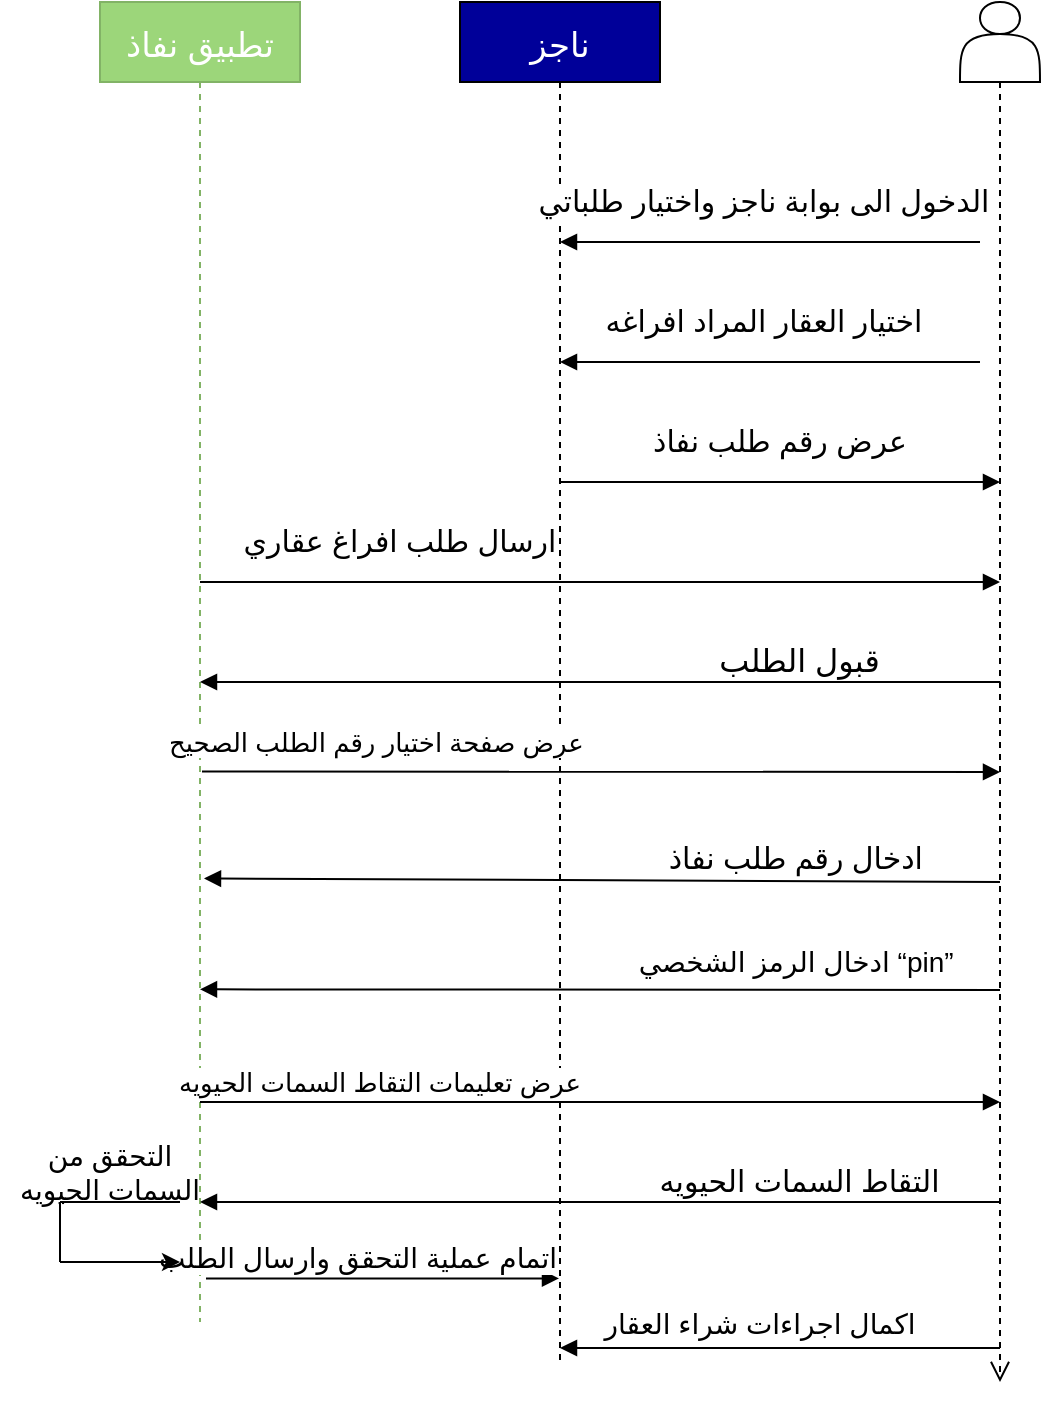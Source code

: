 <mxfile version="20.5.3" type="github">
  <diagram id="41JvZKETDgODBDWOF_u7" name="Page-1">
    <mxGraphModel dx="827" dy="429" grid="1" gridSize="10" guides="1" tooltips="1" connect="1" arrows="1" fold="1" page="1" pageScale="1" pageWidth="827" pageHeight="1169" math="0" shadow="0">
      <root>
        <mxCell id="0" />
        <mxCell id="1" parent="0" />
        <mxCell id="95ry9qHJcQ8EmJLr2vp6-1" value="تطبيق نفاذ" style="shape=umlLifeline;perimeter=lifelinePerimeter;container=1;collapsible=0;recursiveResize=0;rounded=0;shadow=0;strokeWidth=1;fontSize=17;fillColor=#9CD67A;strokeColor=#82b366;fontColor=#FFFFFF;" vertex="1" parent="1">
          <mxGeometry x="120" y="80" width="100" height="660" as="geometry" />
        </mxCell>
        <mxCell id="95ry9qHJcQ8EmJLr2vp6-2" value="ادخال الرمز الشخصي “pin” " style="verticalAlign=bottom;endArrow=block;shadow=0;strokeWidth=1;entryX=0.5;entryY=0.748;entryDx=0;entryDy=0;entryPerimeter=0;fontSize=14;" edge="1" parent="95ry9qHJcQ8EmJLr2vp6-1" target="95ry9qHJcQ8EmJLr2vp6-1">
          <mxGeometry x="-0.5" y="-4" relative="1" as="geometry">
            <mxPoint x="450" y="494" as="sourcePoint" />
            <mxPoint x="50.001" y="460.0" as="targetPoint" />
            <mxPoint as="offset" />
          </mxGeometry>
        </mxCell>
        <mxCell id="95ry9qHJcQ8EmJLr2vp6-3" value="" style="endArrow=none;html=1;rounded=0;fontSize=14;fontColor=#FFFFFF;" edge="1" parent="95ry9qHJcQ8EmJLr2vp6-1">
          <mxGeometry width="50" height="50" relative="1" as="geometry">
            <mxPoint x="-20" y="600" as="sourcePoint" />
            <mxPoint x="40" y="600" as="targetPoint" />
          </mxGeometry>
        </mxCell>
        <mxCell id="95ry9qHJcQ8EmJLr2vp6-21" value="التحقق من السمات الحيويه" style="text;strokeColor=none;fillColor=none;html=1;align=center;verticalAlign=middle;whiteSpace=wrap;rounded=0;fontSize=14;" vertex="1" parent="95ry9qHJcQ8EmJLr2vp6-1">
          <mxGeometry x="-50" y="570" width="110" height="30" as="geometry" />
        </mxCell>
        <mxCell id="95ry9qHJcQ8EmJLr2vp6-4" value="ناجز" style="shape=umlLifeline;perimeter=lifelinePerimeter;container=1;collapsible=0;recursiveResize=0;rounded=0;shadow=0;strokeWidth=1;fillColor=#000099;fontSize=17;fontColor=#FFFFFF;" vertex="1" parent="1">
          <mxGeometry x="300" y="80" width="100" height="680" as="geometry" />
        </mxCell>
        <mxCell id="95ry9qHJcQ8EmJLr2vp6-5" value="قبول الطلب" style="verticalAlign=bottom;endArrow=block;shadow=0;strokeWidth=1;fontSize=16;" edge="1" parent="95ry9qHJcQ8EmJLr2vp6-4">
          <mxGeometry x="-0.499" relative="1" as="geometry">
            <mxPoint x="270.27" y="340.0" as="sourcePoint" />
            <mxPoint x="-129.999" y="340.0" as="targetPoint" />
            <mxPoint as="offset" />
          </mxGeometry>
        </mxCell>
        <mxCell id="95ry9qHJcQ8EmJLr2vp6-6" value="" style="shape=actor;whiteSpace=wrap;html=1;fontSize=16;" vertex="1" parent="1">
          <mxGeometry x="550" y="80" width="40" height="40" as="geometry" />
        </mxCell>
        <mxCell id="95ry9qHJcQ8EmJLr2vp6-7" value="" style="verticalAlign=bottom;endArrow=open;dashed=1;endSize=8;exitX=0.5;exitY=1;shadow=0;strokeWidth=1;exitDx=0;exitDy=0;" edge="1" parent="1" source="95ry9qHJcQ8EmJLr2vp6-6">
          <mxGeometry relative="1" as="geometry">
            <mxPoint x="570" y="770" as="targetPoint" />
            <mxPoint x="590" y="210" as="sourcePoint" />
            <Array as="points" />
          </mxGeometry>
        </mxCell>
        <mxCell id="95ry9qHJcQ8EmJLr2vp6-8" value="" style="edgeStyle=segmentEdgeStyle;endArrow=classic;html=1;rounded=0;fontSize=12;startSize=14;endSize=14;sourcePerimeterSpacing=8;targetPerimeterSpacing=8;curved=1;" edge="1" parent="1" source="95ry9qHJcQ8EmJLr2vp6-1">
          <mxGeometry width="50" height="50" relative="1" as="geometry">
            <mxPoint x="310" y="310" as="sourcePoint" />
            <mxPoint x="170" y="280" as="targetPoint" />
            <Array as="points" />
          </mxGeometry>
        </mxCell>
        <mxCell id="95ry9qHJcQ8EmJLr2vp6-9" value="الدخول الى بوابة ناجز واختيار طلباتي" style="verticalAlign=bottom;endArrow=block;shadow=0;strokeWidth=1;fontSize=15;" edge="1" parent="1" target="95ry9qHJcQ8EmJLr2vp6-4">
          <mxGeometry x="0.03" y="-10" relative="1" as="geometry">
            <mxPoint x="560" y="200" as="sourcePoint" />
            <mxPoint x="380" y="200" as="targetPoint" />
            <mxPoint as="offset" />
          </mxGeometry>
        </mxCell>
        <mxCell id="95ry9qHJcQ8EmJLr2vp6-10" value="ادخال رقم طلب نفاذ " style="verticalAlign=bottom;endArrow=block;shadow=0;strokeWidth=1;entryX=0.52;entryY=0.664;entryDx=0;entryDy=0;entryPerimeter=0;fontSize=15;" edge="1" parent="1" target="95ry9qHJcQ8EmJLr2vp6-1">
          <mxGeometry x="-0.497" y="-1" relative="1" as="geometry">
            <mxPoint x="570" y="520" as="sourcePoint" />
            <mxPoint x="260" y="500" as="targetPoint" />
            <mxPoint as="offset" />
          </mxGeometry>
        </mxCell>
        <mxCell id="95ry9qHJcQ8EmJLr2vp6-11" value="اختيار العقار المراد افراغه" style="verticalAlign=bottom;endArrow=block;shadow=0;strokeWidth=1;fontSize=15;" edge="1" parent="1" target="95ry9qHJcQ8EmJLr2vp6-4">
          <mxGeometry x="0.027" y="-10" relative="1" as="geometry">
            <mxPoint x="560" y="260" as="sourcePoint" />
            <mxPoint x="385" y="260" as="targetPoint" />
            <mxPoint as="offset" />
          </mxGeometry>
        </mxCell>
        <mxCell id="95ry9qHJcQ8EmJLr2vp6-12" value="عرض رقم طلب نفاذ" style="verticalAlign=bottom;endArrow=block;shadow=0;strokeWidth=1;fontSize=15;" edge="1" parent="1">
          <mxGeometry y="10" relative="1" as="geometry">
            <mxPoint x="350" y="320" as="sourcePoint" />
            <mxPoint x="570" y="320" as="targetPoint" />
            <mxPoint as="offset" />
            <Array as="points">
              <mxPoint x="500" y="320" />
            </Array>
          </mxGeometry>
        </mxCell>
        <mxCell id="95ry9qHJcQ8EmJLr2vp6-13" value="ارسال طلب افراغ عقاري" style="verticalAlign=bottom;endArrow=block;shadow=0;strokeWidth=1;fontSize=15;" edge="1" parent="1">
          <mxGeometry x="-0.5" y="10" relative="1" as="geometry">
            <mxPoint x="170" y="370" as="sourcePoint" />
            <mxPoint x="570" y="370" as="targetPoint" />
            <mxPoint as="offset" />
            <Array as="points">
              <mxPoint x="360" y="370" />
            </Array>
          </mxGeometry>
        </mxCell>
        <mxCell id="95ry9qHJcQ8EmJLr2vp6-14" value="عرض تعليمات التقاط السمات الحيويه" style="verticalAlign=bottom;endArrow=block;shadow=0;strokeWidth=1;fontSize=13;" edge="1" parent="1">
          <mxGeometry x="-0.55" relative="1" as="geometry">
            <mxPoint x="170" y="630" as="sourcePoint" />
            <mxPoint x="570" y="630" as="targetPoint" />
            <mxPoint as="offset" />
            <Array as="points" />
          </mxGeometry>
        </mxCell>
        <mxCell id="95ry9qHJcQ8EmJLr2vp6-15" value="التقاط السمات الحيويه" style="verticalAlign=bottom;endArrow=block;shadow=0;strokeWidth=1;fontSize=15;" edge="1" parent="1">
          <mxGeometry x="-0.499" relative="1" as="geometry">
            <mxPoint x="570.27" y="680" as="sourcePoint" />
            <mxPoint x="170.001" y="680" as="targetPoint" />
            <mxPoint as="offset" />
          </mxGeometry>
        </mxCell>
        <mxCell id="95ry9qHJcQ8EmJLr2vp6-16" value="اتمام عملية التحقق وارسال الطلب" style="verticalAlign=bottom;endArrow=block;shadow=0;strokeWidth=1;exitX=0.53;exitY=0.967;exitDx=0;exitDy=0;exitPerimeter=0;fontSize=14;" edge="1" parent="1" source="95ry9qHJcQ8EmJLr2vp6-1" target="95ry9qHJcQ8EmJLr2vp6-4">
          <mxGeometry x="-0.14" relative="1" as="geometry">
            <mxPoint x="170" y="640" as="sourcePoint" />
            <mxPoint x="360" y="718" as="targetPoint" />
            <mxPoint as="offset" />
            <Array as="points" />
          </mxGeometry>
        </mxCell>
        <mxCell id="95ry9qHJcQ8EmJLr2vp6-17" value="اكمال اجراءات شراء العقار" style="verticalAlign=bottom;endArrow=block;shadow=0;strokeWidth=1;fontSize=14;" edge="1" parent="1" target="95ry9qHJcQ8EmJLr2vp6-4">
          <mxGeometry x="0.091" y="-2" relative="1" as="geometry">
            <mxPoint x="570" y="753" as="sourcePoint" />
            <mxPoint x="350" y="800" as="targetPoint" />
            <mxPoint as="offset" />
          </mxGeometry>
        </mxCell>
        <mxCell id="95ry9qHJcQ8EmJLr2vp6-18" value="عرض صفحة اختيار رقم الطلب الصحيح " style="verticalAlign=bottom;endArrow=block;shadow=0;strokeWidth=1;exitX=0.51;exitY=0.583;exitDx=0;exitDy=0;exitPerimeter=0;fontSize=13;" edge="1" parent="1" source="95ry9qHJcQ8EmJLr2vp6-1">
          <mxGeometry x="-0.554" y="5" relative="1" as="geometry">
            <mxPoint x="180" y="380" as="sourcePoint" />
            <mxPoint x="570" y="465" as="targetPoint" />
            <mxPoint as="offset" />
            <Array as="points" />
          </mxGeometry>
        </mxCell>
        <mxCell id="95ry9qHJcQ8EmJLr2vp6-19" value="" style="endArrow=none;html=1;rounded=0;fontSize=14;fontColor=#FFFFFF;" edge="1" parent="1">
          <mxGeometry width="50" height="50" relative="1" as="geometry">
            <mxPoint x="100" y="680" as="sourcePoint" />
            <mxPoint x="100" y="710" as="targetPoint" />
          </mxGeometry>
        </mxCell>
        <mxCell id="95ry9qHJcQ8EmJLr2vp6-20" value="" style="endArrow=classic;html=1;rounded=0;fontSize=14;fontColor=#FFFFFF;" edge="1" parent="1">
          <mxGeometry width="50" height="50" relative="1" as="geometry">
            <mxPoint x="100" y="710" as="sourcePoint" />
            <mxPoint x="160" y="710" as="targetPoint" />
          </mxGeometry>
        </mxCell>
      </root>
    </mxGraphModel>
  </diagram>
</mxfile>
